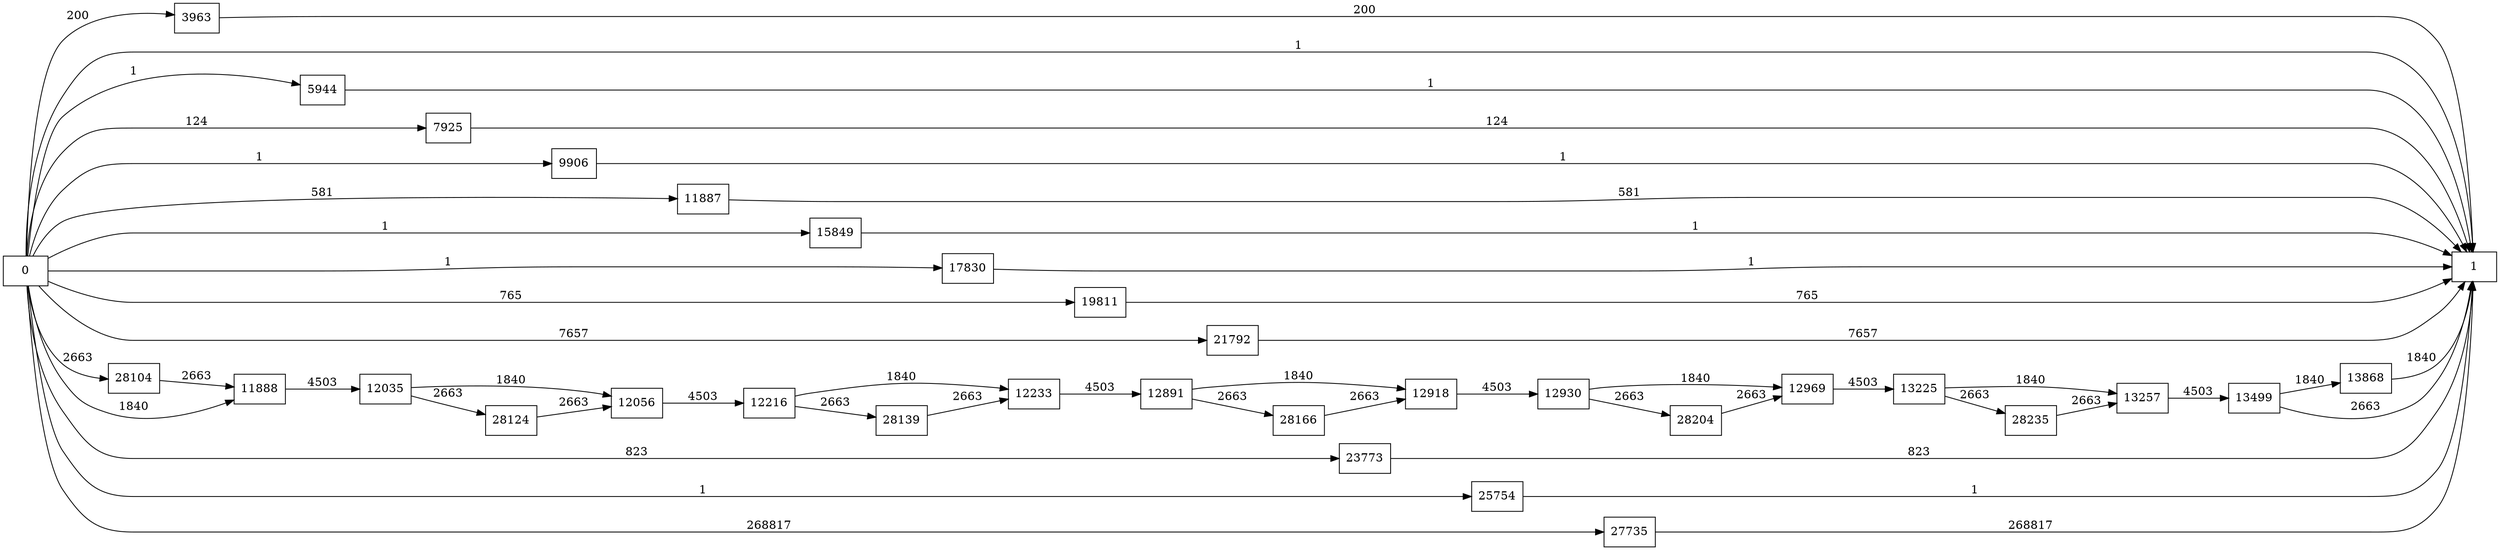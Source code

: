 digraph {
	graph [rankdir=LR]
	node [shape=rectangle]
	3963 -> 1 [label=200]
	5944 -> 1 [label=1]
	7925 -> 1 [label=124]
	9906 -> 1 [label=1]
	11887 -> 1 [label=581]
	11888 -> 12035 [label=4503]
	12035 -> 12056 [label=1840]
	12035 -> 28124 [label=2663]
	12056 -> 12216 [label=4503]
	12216 -> 12233 [label=1840]
	12216 -> 28139 [label=2663]
	12233 -> 12891 [label=4503]
	12891 -> 12918 [label=1840]
	12891 -> 28166 [label=2663]
	12918 -> 12930 [label=4503]
	12930 -> 12969 [label=1840]
	12930 -> 28204 [label=2663]
	12969 -> 13225 [label=4503]
	13225 -> 13257 [label=1840]
	13225 -> 28235 [label=2663]
	13257 -> 13499 [label=4503]
	13499 -> 1 [label=2663]
	13499 -> 13868 [label=1840]
	13868 -> 1 [label=1840]
	15849 -> 1 [label=1]
	17830 -> 1 [label=1]
	19811 -> 1 [label=765]
	21792 -> 1 [label=7657]
	23773 -> 1 [label=823]
	25754 -> 1 [label=1]
	27735 -> 1 [label=268817]
	28104 -> 11888 [label=2663]
	28124 -> 12056 [label=2663]
	28139 -> 12233 [label=2663]
	28166 -> 12918 [label=2663]
	28204 -> 12969 [label=2663]
	28235 -> 13257 [label=2663]
	0 -> 11888 [label=1840]
	0 -> 1 [label=1]
	0 -> 3963 [label=200]
	0 -> 5944 [label=1]
	0 -> 7925 [label=124]
	0 -> 9906 [label=1]
	0 -> 11887 [label=581]
	0 -> 15849 [label=1]
	0 -> 17830 [label=1]
	0 -> 19811 [label=765]
	0 -> 21792 [label=7657]
	0 -> 23773 [label=823]
	0 -> 25754 [label=1]
	0 -> 27735 [label=268817]
	0 -> 28104 [label=2663]
}
